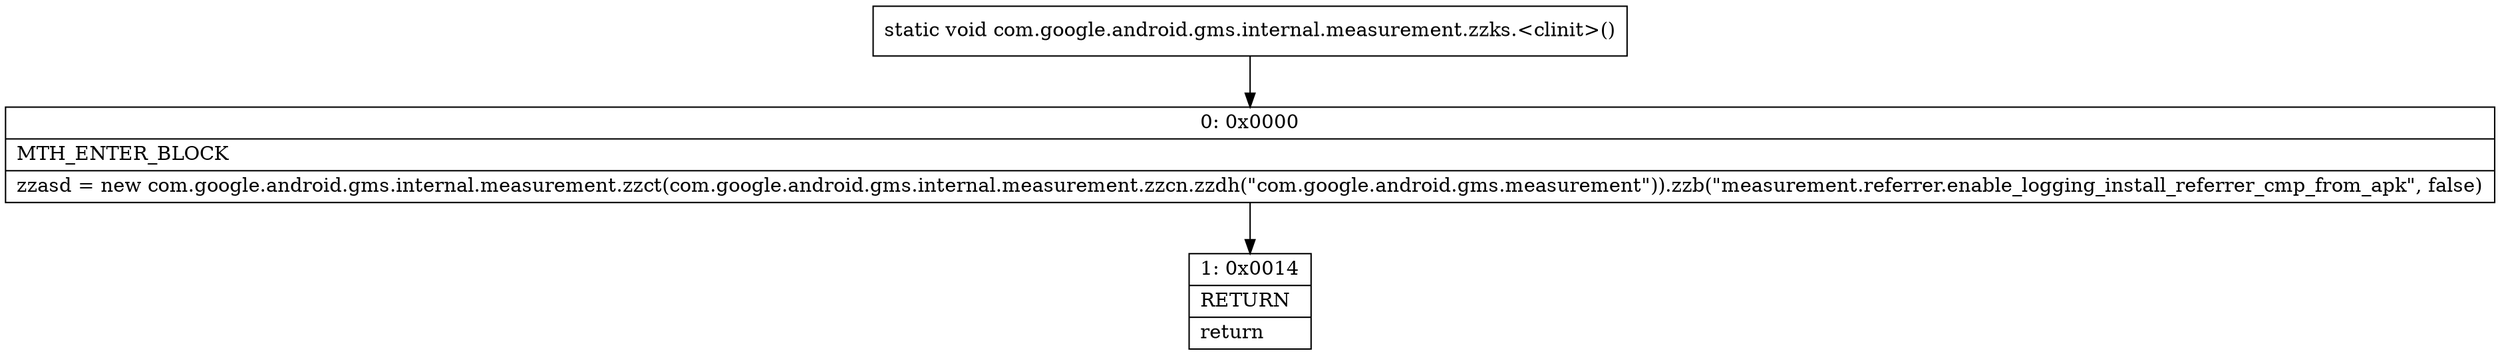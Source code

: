 digraph "CFG forcom.google.android.gms.internal.measurement.zzks.\<clinit\>()V" {
Node_0 [shape=record,label="{0\:\ 0x0000|MTH_ENTER_BLOCK\l|zzasd = new com.google.android.gms.internal.measurement.zzct(com.google.android.gms.internal.measurement.zzcn.zzdh(\"com.google.android.gms.measurement\")).zzb(\"measurement.referrer.enable_logging_install_referrer_cmp_from_apk\", false)\l}"];
Node_1 [shape=record,label="{1\:\ 0x0014|RETURN\l|return\l}"];
MethodNode[shape=record,label="{static void com.google.android.gms.internal.measurement.zzks.\<clinit\>() }"];
MethodNode -> Node_0;
Node_0 -> Node_1;
}

